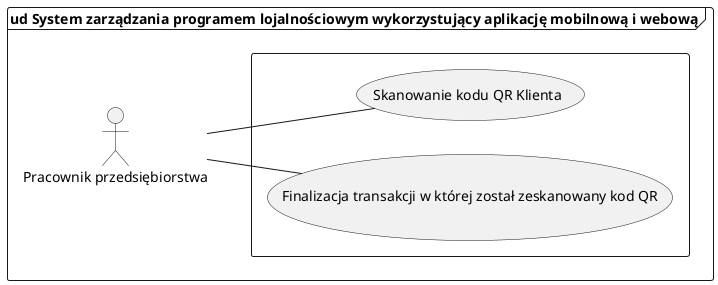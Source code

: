 @startuml

left to right direction

frame "ud System zarządzania programem lojalnościowym wykorzystujący aplikację mobilnową i webową" {
:Pracownik przedsiębiorstwa: as pp

rectangle {

  usecase (Skanowanie kodu QR Klienta)
  usecase (Finalizacja transakcji w której został zeskanowany kod QR)

}


pp -- (Skanowanie kodu QR Klienta)
pp -- (Finalizacja transakcji w której został zeskanowany kod QR)
}
@endluml

